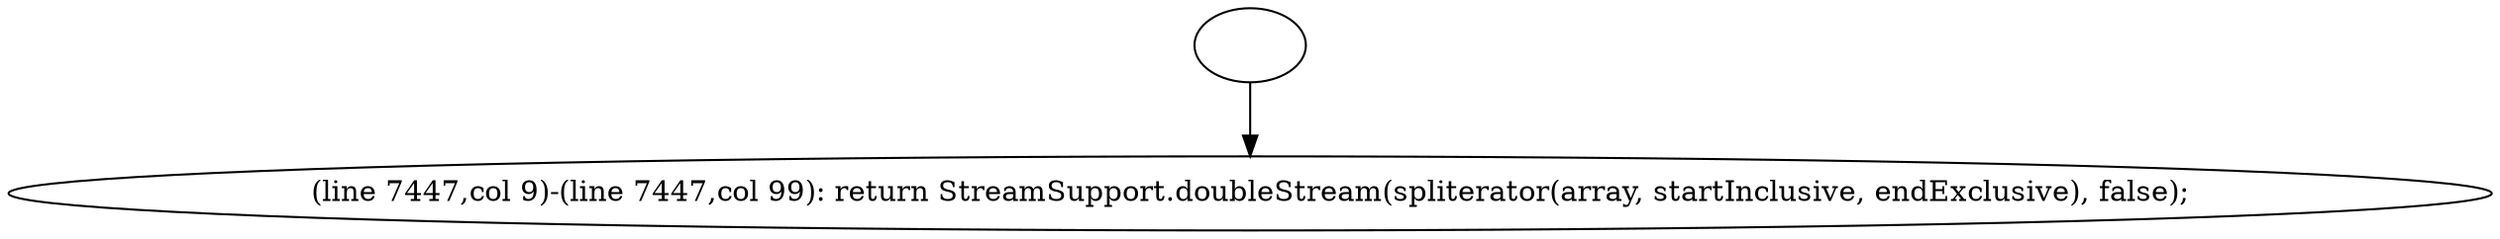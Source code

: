 strict digraph G {
  1 [ label="" ];
  2 [ label="(line 7447,col 9)-(line 7447,col 99): return StreamSupport.doubleStream(spliterator(array, startInclusive, endExclusive), false);" ];
  1 -> 2;
}
